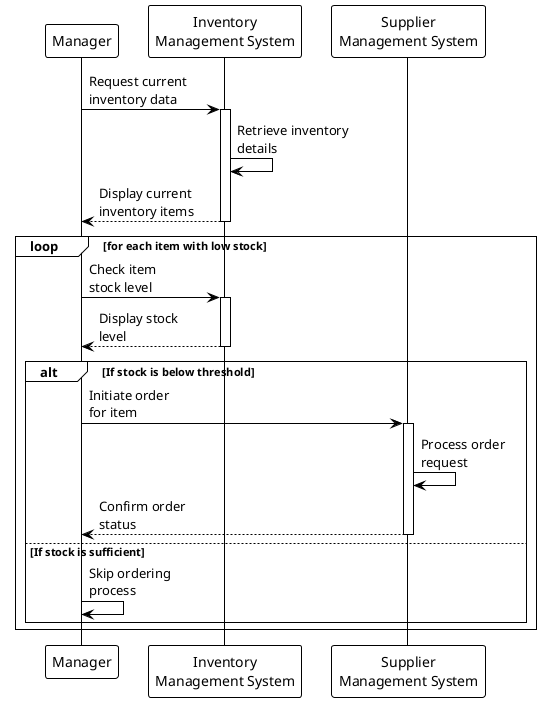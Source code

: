 @startuml
!theme plain

participant Manager as manager
participant "Inventory\nManagement System" as IMS
participant "Supplier\nManagement System" as SMS

manager -> IMS : Request current\ninventory data
activate IMS
IMS -> IMS : Retrieve inventory\ndetails
IMS --> manager : Display current\ninventory items
deactivate IMS

loop for each item with low stock
    manager -> IMS : Check item\nstock level
    activate IMS
    IMS --> manager : Display stock\nlevel
    deactivate IMS

    alt If stock is below threshold
        manager -> SMS : Initiate order\nfor item
        activate SMS
        SMS -> SMS : Process order\nrequest
        SMS --> manager : Confirm order\nstatus
        deactivate SMS
    else If stock is sufficient
        manager -> manager : Skip ordering\nprocess
    end
end

@enduml